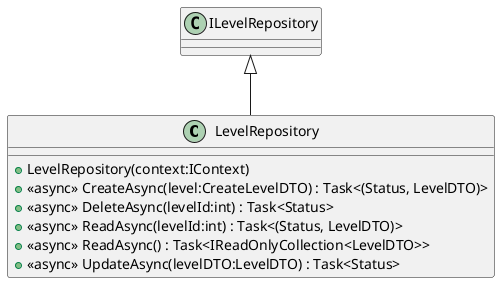 @startuml
class LevelRepository {
    + LevelRepository(context:IContext)
    + <<async>> CreateAsync(level:CreateLevelDTO) : Task<(Status, LevelDTO)>
    + <<async>> DeleteAsync(levelId:int) : Task<Status>
    + <<async>> ReadAsync(levelId:int) : Task<(Status, LevelDTO)>
    + <<async>> ReadAsync() : Task<IReadOnlyCollection<LevelDTO>>
    + <<async>> UpdateAsync(levelDTO:LevelDTO) : Task<Status>
}
ILevelRepository <|-- LevelRepository
@enduml
